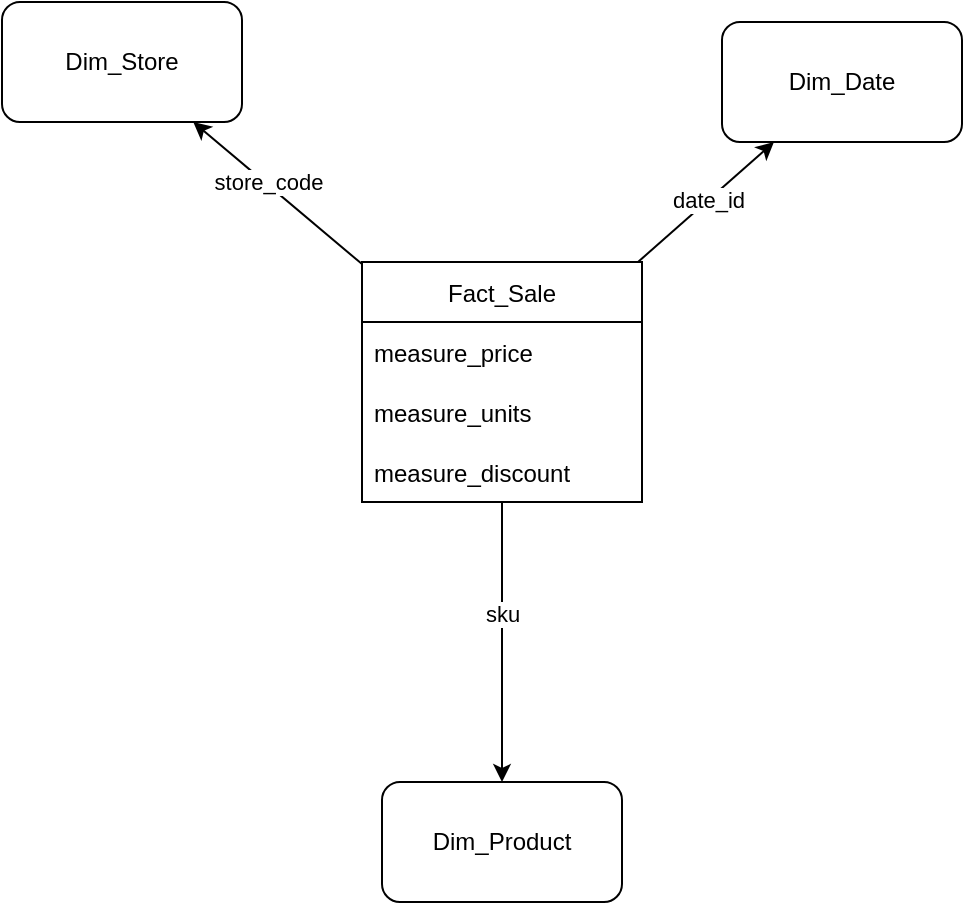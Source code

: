 <mxfile>
    <diagram id="XOKa-D2lKgNjYHj1au9-" name="ページ1">
        <mxGraphModel dx="1055" dy="787" grid="1" gridSize="10" guides="1" tooltips="1" connect="1" arrows="1" fold="1" page="1" pageScale="1" pageWidth="1654" pageHeight="1169" math="0" shadow="0">
            <root>
                <mxCell id="0"/>
                <mxCell id="1" parent="0"/>
                <mxCell id="4" style="edgeStyle=none;html=1;startArrow=classic;startFill=1;endArrow=none;endFill=0;" parent="1" source="3" target="10" edge="1">
                    <mxGeometry relative="1" as="geometry">
                        <mxPoint x="532.5" y="300" as="targetPoint"/>
                    </mxGeometry>
                </mxCell>
                <mxCell id="15" value="date_id" style="edgeLabel;html=1;align=center;verticalAlign=middle;resizable=0;points=[];" vertex="1" connectable="0" parent="4">
                    <mxGeometry x="-0.029" relative="1" as="geometry">
                        <mxPoint as="offset"/>
                    </mxGeometry>
                </mxCell>
                <mxCell id="3" value="Dim_Date" style="rounded=1;whiteSpace=wrap;html=1;" parent="1" vertex="1">
                    <mxGeometry x="600" y="180" width="120" height="60" as="geometry"/>
                </mxCell>
                <mxCell id="6" style="edgeStyle=none;html=1;startArrow=classic;startFill=1;endArrow=none;endFill=0;" parent="1" source="5" target="10" edge="1">
                    <mxGeometry relative="1" as="geometry">
                        <mxPoint x="446.154" y="300" as="targetPoint"/>
                    </mxGeometry>
                </mxCell>
                <mxCell id="16" value="store_code" style="edgeLabel;html=1;align=center;verticalAlign=middle;resizable=0;points=[];" vertex="1" connectable="0" parent="6">
                    <mxGeometry x="-0.137" y="1" relative="1" as="geometry">
                        <mxPoint as="offset"/>
                    </mxGeometry>
                </mxCell>
                <mxCell id="5" value="Dim_Store" style="rounded=1;whiteSpace=wrap;html=1;" parent="1" vertex="1">
                    <mxGeometry x="240" y="170" width="120" height="60" as="geometry"/>
                </mxCell>
                <mxCell id="9" style="edgeStyle=none;html=1;startArrow=classic;startFill=1;endArrow=none;endFill=0;" parent="1" source="7" target="13" edge="1">
                    <mxGeometry relative="1" as="geometry">
                        <mxPoint x="490" y="360" as="targetPoint"/>
                    </mxGeometry>
                </mxCell>
                <mxCell id="14" value="sku" style="edgeLabel;html=1;align=center;verticalAlign=middle;resizable=0;points=[];" vertex="1" connectable="0" parent="9">
                    <mxGeometry x="0.202" relative="1" as="geometry">
                        <mxPoint as="offset"/>
                    </mxGeometry>
                </mxCell>
                <mxCell id="7" value="Dim_Product" style="rounded=1;whiteSpace=wrap;html=1;" parent="1" vertex="1">
                    <mxGeometry x="430" y="560" width="120" height="60" as="geometry"/>
                </mxCell>
                <mxCell id="10" value="Fact_Sale" style="swimlane;fontStyle=0;childLayout=stackLayout;horizontal=1;startSize=30;horizontalStack=0;resizeParent=1;resizeParentMax=0;resizeLast=0;collapsible=1;marginBottom=0;" parent="1" vertex="1">
                    <mxGeometry x="420" y="300" width="140" height="120" as="geometry"/>
                </mxCell>
                <mxCell id="11" value="measure_price" style="text;strokeColor=none;fillColor=none;align=left;verticalAlign=middle;spacingLeft=4;spacingRight=4;overflow=hidden;points=[[0,0.5],[1,0.5]];portConstraint=eastwest;rotatable=0;" parent="10" vertex="1">
                    <mxGeometry y="30" width="140" height="30" as="geometry"/>
                </mxCell>
                <mxCell id="12" value="measure_units" style="text;strokeColor=none;fillColor=none;align=left;verticalAlign=middle;spacingLeft=4;spacingRight=4;overflow=hidden;points=[[0,0.5],[1,0.5]];portConstraint=eastwest;rotatable=0;" parent="10" vertex="1">
                    <mxGeometry y="60" width="140" height="30" as="geometry"/>
                </mxCell>
                <mxCell id="13" value="measure_discount" style="text;strokeColor=none;fillColor=none;align=left;verticalAlign=middle;spacingLeft=4;spacingRight=4;overflow=hidden;points=[[0,0.5],[1,0.5]];portConstraint=eastwest;rotatable=0;" parent="10" vertex="1">
                    <mxGeometry y="90" width="140" height="30" as="geometry"/>
                </mxCell>
            </root>
        </mxGraphModel>
    </diagram>
</mxfile>